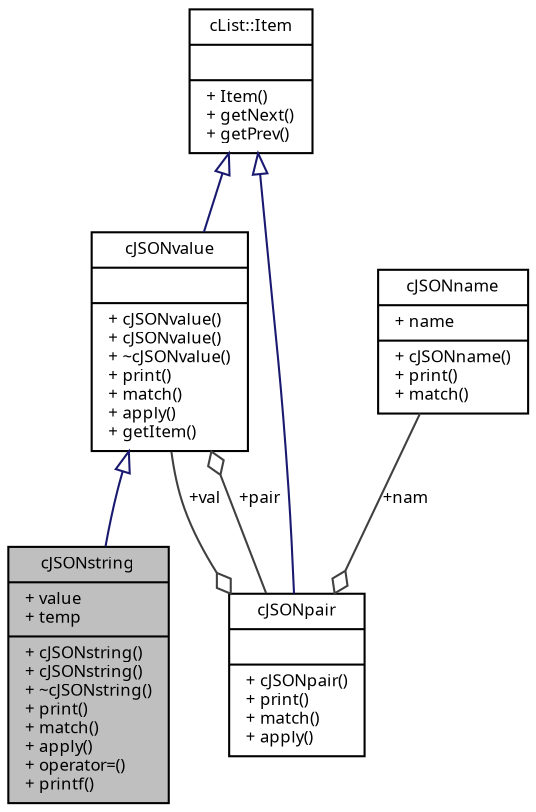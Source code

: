 digraph "cJSONstring"
{
  edge [fontname="Sans",fontsize="8",labelfontname="Sans",labelfontsize="8"];
  node [fontname="Sans",fontsize="8",shape=record];
  Node1 [label="{cJSONstring\n|+ value\l+ temp\l|+ cJSONstring()\l+ cJSONstring()\l+ ~cJSONstring()\l+ print()\l+ match()\l+ apply()\l+ operator=()\l+ printf()\l}",height=0.2,width=0.4,color="black", fillcolor="grey75", style="filled", fontcolor="black"];
  Node2 -> Node1 [dir="back",color="midnightblue",fontsize="8",style="solid",arrowtail="onormal",fontname="Sans"];
  Node2 [label="{cJSONvalue\n||+ cJSONvalue()\l+ cJSONvalue()\l+ ~cJSONvalue()\l+ print()\l+ match()\l+ apply()\l+ getItem()\l}",height=0.2,width=0.4,color="black", fillcolor="white", style="filled",URL="$classc_j_s_o_nvalue.html"];
  Node3 -> Node2 [dir="back",color="midnightblue",fontsize="8",style="solid",arrowtail="onormal",fontname="Sans"];
  Node3 [label="{cList::Item\n||+ Item()\l+ getNext()\l+ getPrev()\l}",height=0.2,width=0.4,color="black", fillcolor="white", style="filled",URL="$classc_list_1_1_item.html",tooltip="Base class for list items. "];
  Node4 -> Node2 [color="grey25",fontsize="8",style="solid",label=" +pair" ,arrowhead="odiamond",fontname="Sans"];
  Node4 [label="{cJSONpair\n||+ cJSONpair()\l+ print()\l+ match()\l+ apply()\l}",height=0.2,width=0.4,color="black", fillcolor="white", style="filled",URL="$classc_j_s_o_npair.html"];
  Node3 -> Node4 [dir="back",color="midnightblue",fontsize="8",style="solid",arrowtail="onormal",fontname="Sans"];
  Node5 -> Node4 [color="grey25",fontsize="8",style="solid",label=" +nam" ,arrowhead="odiamond",fontname="Sans"];
  Node5 [label="{cJSONname\n|+ name\l|+ cJSONname()\l+ print()\l+ match()\l}",height=0.2,width=0.4,color="black", fillcolor="white", style="filled",URL="$classc_j_s_o_nname.html"];
  Node2 -> Node4 [color="grey25",fontsize="8",style="solid",label=" +val" ,arrowhead="odiamond",fontname="Sans"];
}
